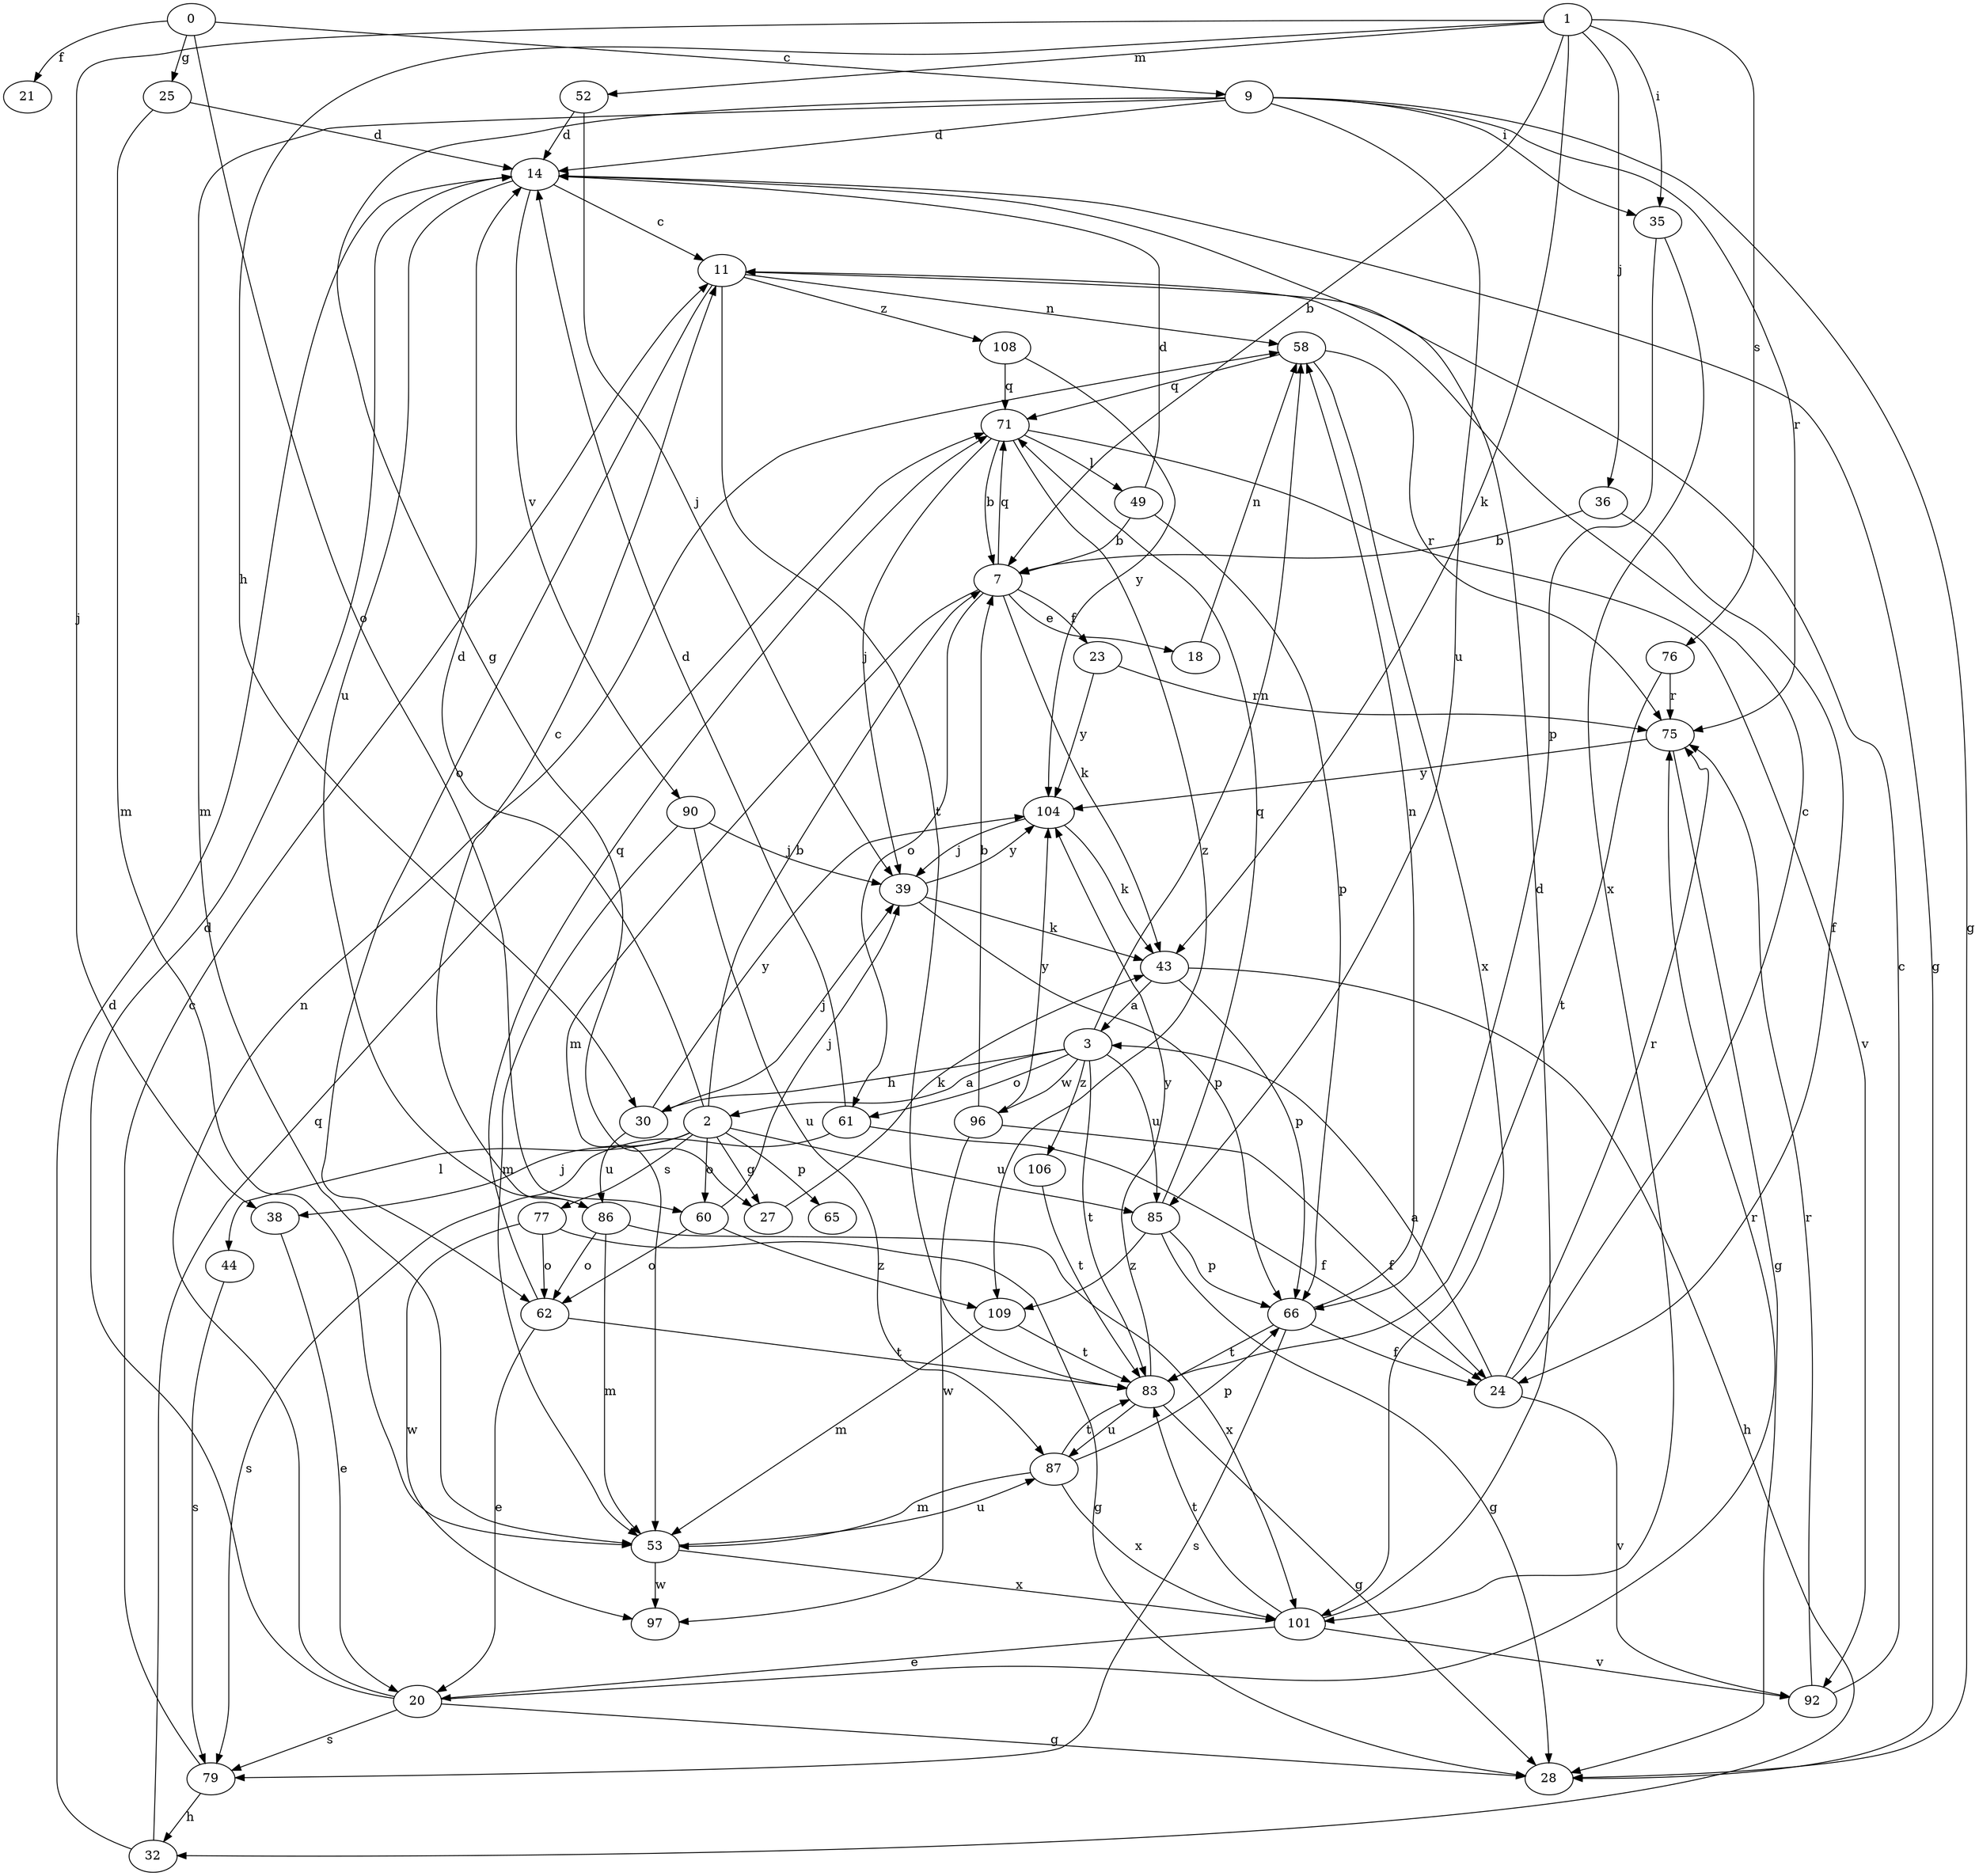 strict digraph  {
0;
1;
2;
3;
7;
9;
11;
14;
18;
20;
21;
23;
24;
25;
27;
28;
30;
32;
35;
36;
38;
39;
43;
44;
49;
52;
53;
58;
60;
61;
62;
65;
66;
71;
75;
76;
77;
79;
83;
85;
86;
87;
90;
92;
96;
97;
101;
104;
106;
108;
109;
0 -> 9  [label=c];
0 -> 21  [label=f];
0 -> 25  [label=g];
0 -> 60  [label=o];
1 -> 7  [label=b];
1 -> 30  [label=h];
1 -> 35  [label=i];
1 -> 36  [label=j];
1 -> 38  [label=j];
1 -> 43  [label=k];
1 -> 52  [label=m];
1 -> 76  [label=s];
2 -> 7  [label=b];
2 -> 14  [label=d];
2 -> 27  [label=g];
2 -> 38  [label=j];
2 -> 44  [label=l];
2 -> 60  [label=o];
2 -> 65  [label=p];
2 -> 77  [label=s];
2 -> 85  [label=u];
3 -> 2  [label=a];
3 -> 30  [label=h];
3 -> 58  [label=n];
3 -> 61  [label=o];
3 -> 83  [label=t];
3 -> 85  [label=u];
3 -> 96  [label=w];
3 -> 106  [label=z];
7 -> 18  [label=e];
7 -> 23  [label=f];
7 -> 43  [label=k];
7 -> 53  [label=m];
7 -> 61  [label=o];
7 -> 71  [label=q];
9 -> 14  [label=d];
9 -> 27  [label=g];
9 -> 28  [label=g];
9 -> 35  [label=i];
9 -> 53  [label=m];
9 -> 75  [label=r];
9 -> 85  [label=u];
11 -> 58  [label=n];
11 -> 62  [label=o];
11 -> 83  [label=t];
11 -> 108  [label=z];
14 -> 11  [label=c];
14 -> 28  [label=g];
14 -> 86  [label=u];
14 -> 90  [label=v];
18 -> 58  [label=n];
20 -> 14  [label=d];
20 -> 28  [label=g];
20 -> 58  [label=n];
20 -> 75  [label=r];
20 -> 79  [label=s];
23 -> 75  [label=r];
23 -> 104  [label=y];
24 -> 3  [label=a];
24 -> 11  [label=c];
24 -> 75  [label=r];
24 -> 92  [label=v];
25 -> 14  [label=d];
25 -> 53  [label=m];
27 -> 43  [label=k];
30 -> 39  [label=j];
30 -> 86  [label=u];
30 -> 104  [label=y];
32 -> 14  [label=d];
32 -> 71  [label=q];
35 -> 66  [label=p];
35 -> 101  [label=x];
36 -> 7  [label=b];
36 -> 24  [label=f];
38 -> 20  [label=e];
39 -> 43  [label=k];
39 -> 66  [label=p];
39 -> 104  [label=y];
43 -> 3  [label=a];
43 -> 32  [label=h];
43 -> 66  [label=p];
44 -> 79  [label=s];
49 -> 7  [label=b];
49 -> 14  [label=d];
49 -> 66  [label=p];
52 -> 14  [label=d];
52 -> 39  [label=j];
53 -> 87  [label=u];
53 -> 97  [label=w];
53 -> 101  [label=x];
58 -> 71  [label=q];
58 -> 75  [label=r];
58 -> 101  [label=x];
60 -> 39  [label=j];
60 -> 62  [label=o];
60 -> 109  [label=z];
61 -> 14  [label=d];
61 -> 24  [label=f];
61 -> 79  [label=s];
62 -> 20  [label=e];
62 -> 71  [label=q];
62 -> 83  [label=t];
66 -> 24  [label=f];
66 -> 58  [label=n];
66 -> 79  [label=s];
66 -> 83  [label=t];
71 -> 7  [label=b];
71 -> 39  [label=j];
71 -> 49  [label=l];
71 -> 92  [label=v];
71 -> 109  [label=z];
75 -> 28  [label=g];
75 -> 104  [label=y];
76 -> 75  [label=r];
76 -> 83  [label=t];
77 -> 28  [label=g];
77 -> 62  [label=o];
77 -> 97  [label=w];
79 -> 11  [label=c];
79 -> 32  [label=h];
83 -> 28  [label=g];
83 -> 87  [label=u];
83 -> 104  [label=y];
85 -> 28  [label=g];
85 -> 66  [label=p];
85 -> 71  [label=q];
85 -> 109  [label=z];
86 -> 11  [label=c];
86 -> 53  [label=m];
86 -> 62  [label=o];
86 -> 101  [label=x];
87 -> 53  [label=m];
87 -> 66  [label=p];
87 -> 83  [label=t];
87 -> 101  [label=x];
90 -> 39  [label=j];
90 -> 53  [label=m];
90 -> 87  [label=u];
92 -> 11  [label=c];
92 -> 75  [label=r];
96 -> 7  [label=b];
96 -> 24  [label=f];
96 -> 97  [label=w];
96 -> 104  [label=y];
101 -> 14  [label=d];
101 -> 20  [label=e];
101 -> 83  [label=t];
101 -> 92  [label=v];
104 -> 39  [label=j];
104 -> 43  [label=k];
106 -> 83  [label=t];
108 -> 71  [label=q];
108 -> 104  [label=y];
109 -> 53  [label=m];
109 -> 83  [label=t];
}
